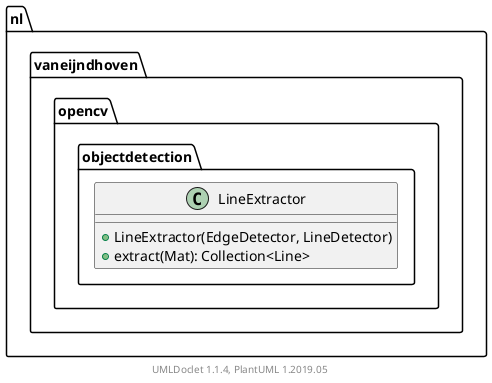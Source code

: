 @startuml

    namespace nl.vaneijndhoven.opencv.objectdetection {

        class LineExtractor [[LineExtractor.html]] {
            +LineExtractor(EdgeDetector, LineDetector)
            +extract(Mat): Collection<Line>
        }

    }


    center footer UMLDoclet 1.1.4, PlantUML 1.2019.05
@enduml
